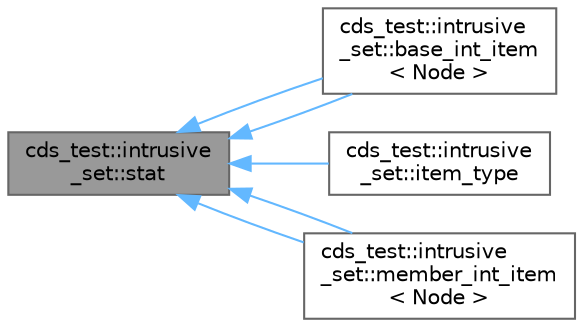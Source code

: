 digraph "cds_test::intrusive_set::stat"
{
 // LATEX_PDF_SIZE
  bgcolor="transparent";
  edge [fontname=Helvetica,fontsize=10,labelfontname=Helvetica,labelfontsize=10];
  node [fontname=Helvetica,fontsize=10,shape=box,height=0.2,width=0.4];
  rankdir="LR";
  Node1 [id="Node000001",label="cds_test::intrusive\l_set::stat",height=0.2,width=0.4,color="gray40", fillcolor="grey60", style="filled", fontcolor="black",tooltip=" "];
  Node1 -> Node2 [id="edge1_Node000001_Node000002",dir="back",color="steelblue1",style="solid",tooltip=" "];
  Node2 [id="Node000002",label="cds_test::intrusive\l_set::base_int_item\l\< Node \>",height=0.2,width=0.4,color="gray40", fillcolor="white", style="filled",URL="$structcds__test_1_1intrusive__set_1_1base__int__item.html",tooltip=" "];
  Node1 -> Node2 [id="edge2_Node000001_Node000002",dir="back",color="steelblue1",style="solid",tooltip=" "];
  Node1 -> Node3 [id="edge3_Node000001_Node000003",dir="back",color="steelblue1",style="solid",tooltip=" "];
  Node3 [id="Node000003",label="cds_test::intrusive\l_set::item_type",height=0.2,width=0.4,color="gray40", fillcolor="white", style="filled",URL="$structcds__test_1_1intrusive__set_1_1item__type.html",tooltip=" "];
  Node1 -> Node4 [id="edge4_Node000001_Node000004",dir="back",color="steelblue1",style="solid",tooltip=" "];
  Node4 [id="Node000004",label="cds_test::intrusive\l_set::member_int_item\l\< Node \>",height=0.2,width=0.4,color="gray40", fillcolor="white", style="filled",URL="$structcds__test_1_1intrusive__set_1_1member__int__item.html",tooltip=" "];
  Node1 -> Node4 [id="edge5_Node000001_Node000004",dir="back",color="steelblue1",style="solid",tooltip=" "];
}
